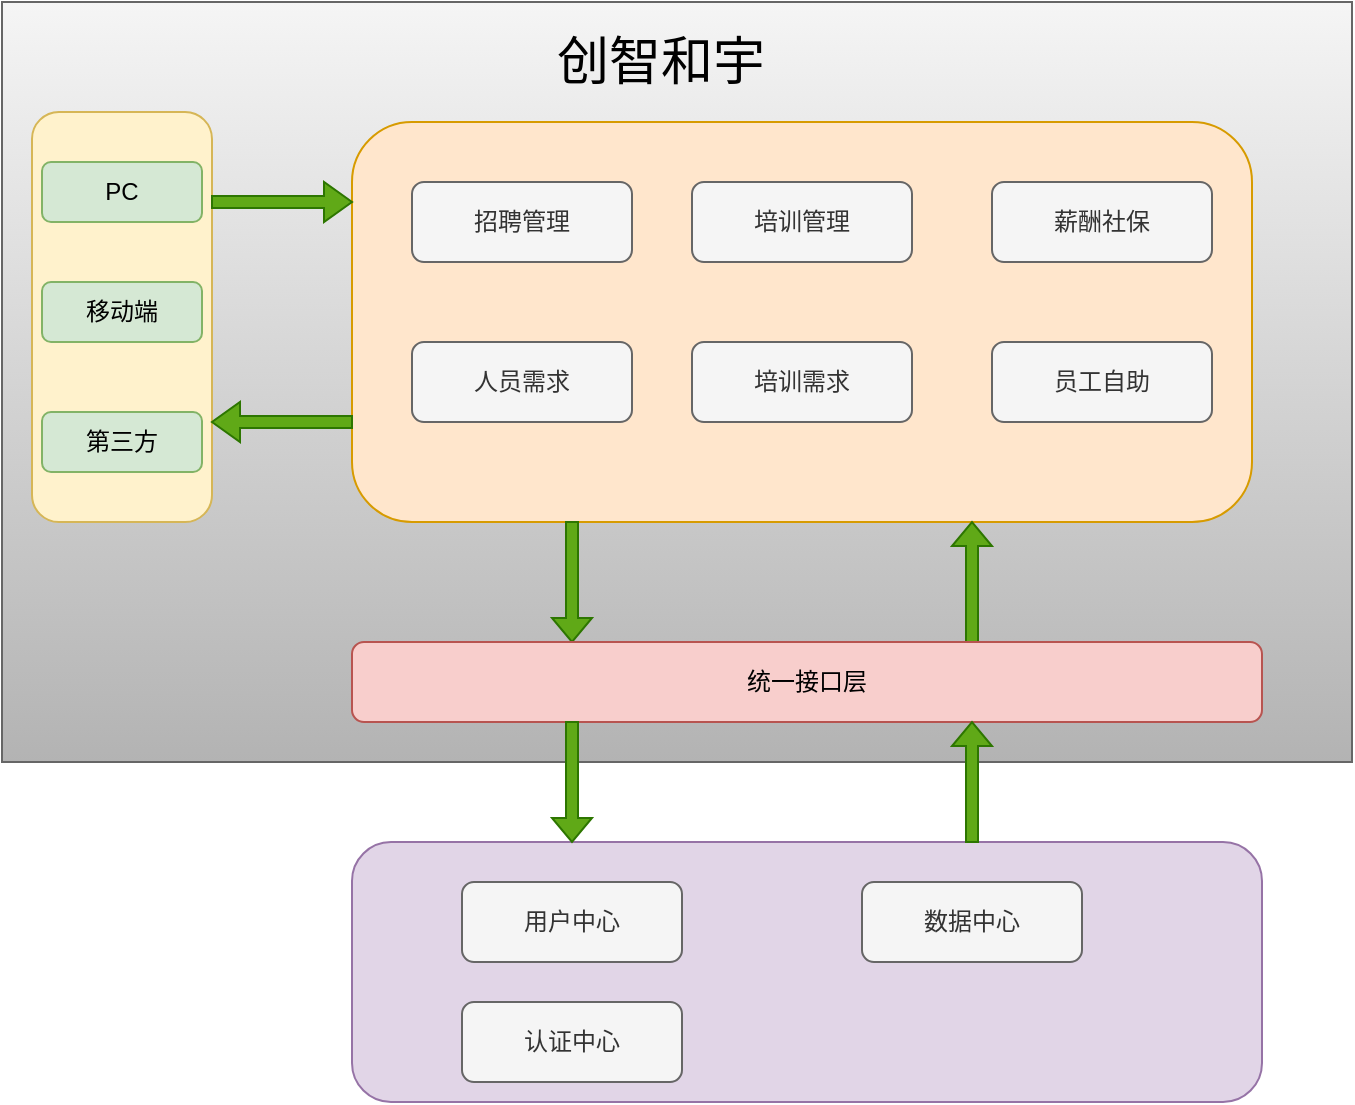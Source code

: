 <mxfile version="12.9.4" type="github">
  <diagram id="9DSD44EiL1zM0zoMfaHi" name="Page-1">
    <mxGraphModel dx="1032" dy="629" grid="1" gridSize="10" guides="1" tooltips="1" connect="1" arrows="1" fold="1" page="1" pageScale="1" pageWidth="827" pageHeight="1169" math="0" shadow="0">
      <root>
        <mxCell id="0" />
        <mxCell id="1" parent="0" />
        <mxCell id="llIPs06bU5CNEv9SvTmw-18" value="" style="rounded=0;whiteSpace=wrap;html=1;gradientColor=#b3b3b3;fillColor=#f5f5f5;strokeColor=#666666;" vertex="1" parent="1">
          <mxGeometry x="25" y="290" width="675" height="380" as="geometry" />
        </mxCell>
        <mxCell id="5IehXUCwcUDqPiWsVBqS-1" value="" style="rounded=1;whiteSpace=wrap;html=1;fillColor=#fff2cc;strokeColor=#d6b656;" parent="1" vertex="1">
          <mxGeometry x="40" y="345" width="90" height="205" as="geometry" />
        </mxCell>
        <mxCell id="5IehXUCwcUDqPiWsVBqS-2" value="PC" style="rounded=1;whiteSpace=wrap;html=1;fillColor=#d5e8d4;strokeColor=#82b366;" parent="1" vertex="1">
          <mxGeometry x="45" y="370" width="80" height="30" as="geometry" />
        </mxCell>
        <mxCell id="5IehXUCwcUDqPiWsVBqS-3" value="移动端" style="rounded=1;whiteSpace=wrap;html=1;fillColor=#d5e8d4;strokeColor=#82b366;" parent="1" vertex="1">
          <mxGeometry x="45" y="430" width="80" height="30" as="geometry" />
        </mxCell>
        <mxCell id="5IehXUCwcUDqPiWsVBqS-4" value="第三方" style="rounded=1;whiteSpace=wrap;html=1;fillColor=#d5e8d4;strokeColor=#82b366;" parent="1" vertex="1">
          <mxGeometry x="45" y="495" width="80" height="30" as="geometry" />
        </mxCell>
        <mxCell id="5IehXUCwcUDqPiWsVBqS-5" value="" style="rounded=1;whiteSpace=wrap;html=1;fillColor=#ffe6cc;strokeColor=#d79b00;align=left;" parent="1" vertex="1">
          <mxGeometry x="200" y="350" width="450" height="200" as="geometry" />
        </mxCell>
        <mxCell id="llIPs06bU5CNEv9SvTmw-3" value="" style="shape=singleArrow;direction=south;whiteSpace=wrap;html=1;fillColor=#60a917;strokeColor=#2D7600;fontColor=#ffffff;" vertex="1" parent="1">
          <mxGeometry x="300" y="550" width="20" height="60" as="geometry" />
        </mxCell>
        <mxCell id="llIPs06bU5CNEv9SvTmw-4" value="" style="shape=singleArrow;direction=north;whiteSpace=wrap;html=1;fillColor=#60a917;strokeColor=#2D7600;fontColor=#ffffff;" vertex="1" parent="1">
          <mxGeometry x="500" y="550" width="20" height="60" as="geometry" />
        </mxCell>
        <mxCell id="llIPs06bU5CNEv9SvTmw-5" value="统一接口层" style="rounded=1;whiteSpace=wrap;html=1;fillColor=#f8cecc;strokeColor=#b85450;" vertex="1" parent="1">
          <mxGeometry x="200" y="610" width="455" height="40" as="geometry" />
        </mxCell>
        <mxCell id="llIPs06bU5CNEv9SvTmw-7" value="" style="rounded=1;whiteSpace=wrap;html=1;fillColor=#e1d5e7;strokeColor=#9673a6;" vertex="1" parent="1">
          <mxGeometry x="200" y="710" width="455" height="130" as="geometry" />
        </mxCell>
        <mxCell id="llIPs06bU5CNEv9SvTmw-9" value="招聘管理" style="rounded=1;whiteSpace=wrap;html=1;fillColor=#f5f5f5;strokeColor=#666666;fontColor=#333333;" vertex="1" parent="1">
          <mxGeometry x="230" y="380" width="110" height="40" as="geometry" />
        </mxCell>
        <mxCell id="llIPs06bU5CNEv9SvTmw-10" value="培训管理" style="rounded=1;whiteSpace=wrap;html=1;fillColor=#f5f5f5;strokeColor=#666666;fontColor=#333333;" vertex="1" parent="1">
          <mxGeometry x="370" y="380" width="110" height="40" as="geometry" />
        </mxCell>
        <mxCell id="llIPs06bU5CNEv9SvTmw-11" value="薪酬社保" style="rounded=1;whiteSpace=wrap;html=1;fillColor=#f5f5f5;strokeColor=#666666;fontColor=#333333;" vertex="1" parent="1">
          <mxGeometry x="520" y="380" width="110" height="40" as="geometry" />
        </mxCell>
        <mxCell id="llIPs06bU5CNEv9SvTmw-12" value="人员需求" style="rounded=1;whiteSpace=wrap;html=1;fillColor=#f5f5f5;strokeColor=#666666;fontColor=#333333;" vertex="1" parent="1">
          <mxGeometry x="230" y="460" width="110" height="40" as="geometry" />
        </mxCell>
        <mxCell id="llIPs06bU5CNEv9SvTmw-13" value="培训需求" style="rounded=1;whiteSpace=wrap;html=1;fillColor=#f5f5f5;strokeColor=#666666;fontColor=#333333;" vertex="1" parent="1">
          <mxGeometry x="370" y="460" width="110" height="40" as="geometry" />
        </mxCell>
        <mxCell id="llIPs06bU5CNEv9SvTmw-14" value="员工自助" style="rounded=1;whiteSpace=wrap;html=1;fillColor=#f5f5f5;strokeColor=#666666;fontColor=#333333;" vertex="1" parent="1">
          <mxGeometry x="520" y="460" width="110" height="40" as="geometry" />
        </mxCell>
        <mxCell id="llIPs06bU5CNEv9SvTmw-16" value="" style="shape=singleArrow;direction=west;whiteSpace=wrap;html=1;fillColor=#60a917;strokeColor=#2D7600;fontColor=#ffffff;" vertex="1" parent="1">
          <mxGeometry x="130" y="490" width="70" height="20" as="geometry" />
        </mxCell>
        <mxCell id="llIPs06bU5CNEv9SvTmw-17" value="" style="shape=singleArrow;whiteSpace=wrap;html=1;fillColor=#60a917;strokeColor=#2D7600;fontColor=#ffffff;" vertex="1" parent="1">
          <mxGeometry x="130" y="380" width="70" height="20" as="geometry" />
        </mxCell>
        <mxCell id="llIPs06bU5CNEv9SvTmw-19" value="" style="shape=singleArrow;direction=south;whiteSpace=wrap;html=1;fillColor=#60a917;strokeColor=#2D7600;fontColor=#ffffff;" vertex="1" parent="1">
          <mxGeometry x="300" y="650" width="20" height="60" as="geometry" />
        </mxCell>
        <mxCell id="llIPs06bU5CNEv9SvTmw-20" value="" style="shape=singleArrow;direction=north;whiteSpace=wrap;html=1;fillColor=#60a917;strokeColor=#2D7600;fontColor=#ffffff;" vertex="1" parent="1">
          <mxGeometry x="500" y="650" width="20" height="60" as="geometry" />
        </mxCell>
        <mxCell id="llIPs06bU5CNEv9SvTmw-21" value="创智和宇" style="text;html=1;align=center;verticalAlign=middle;resizable=0;points=[];autosize=1;fontSize=26;" vertex="1" parent="1">
          <mxGeometry x="294" y="300" width="120" height="40" as="geometry" />
        </mxCell>
        <mxCell id="llIPs06bU5CNEv9SvTmw-22" value="用户中心" style="rounded=1;whiteSpace=wrap;html=1;fillColor=#f5f5f5;strokeColor=#666666;fontColor=#333333;" vertex="1" parent="1">
          <mxGeometry x="255" y="730" width="110" height="40" as="geometry" />
        </mxCell>
        <mxCell id="llIPs06bU5CNEv9SvTmw-23" value="认证中心" style="rounded=1;whiteSpace=wrap;html=1;fillColor=#f5f5f5;strokeColor=#666666;fontColor=#333333;" vertex="1" parent="1">
          <mxGeometry x="255" y="790" width="110" height="40" as="geometry" />
        </mxCell>
        <mxCell id="llIPs06bU5CNEv9SvTmw-24" value="数据中心" style="rounded=1;whiteSpace=wrap;html=1;fillColor=#f5f5f5;strokeColor=#666666;fontColor=#333333;" vertex="1" parent="1">
          <mxGeometry x="455" y="730" width="110" height="40" as="geometry" />
        </mxCell>
      </root>
    </mxGraphModel>
  </diagram>
</mxfile>
